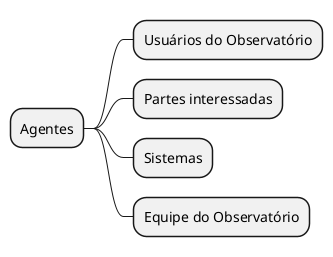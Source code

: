 @startmindmap MPO Agents Classification Tree

* Agentes
** Usuários do Observatório
** Partes interessadas
** Sistemas
** Equipe do Observatório

@endmindmap